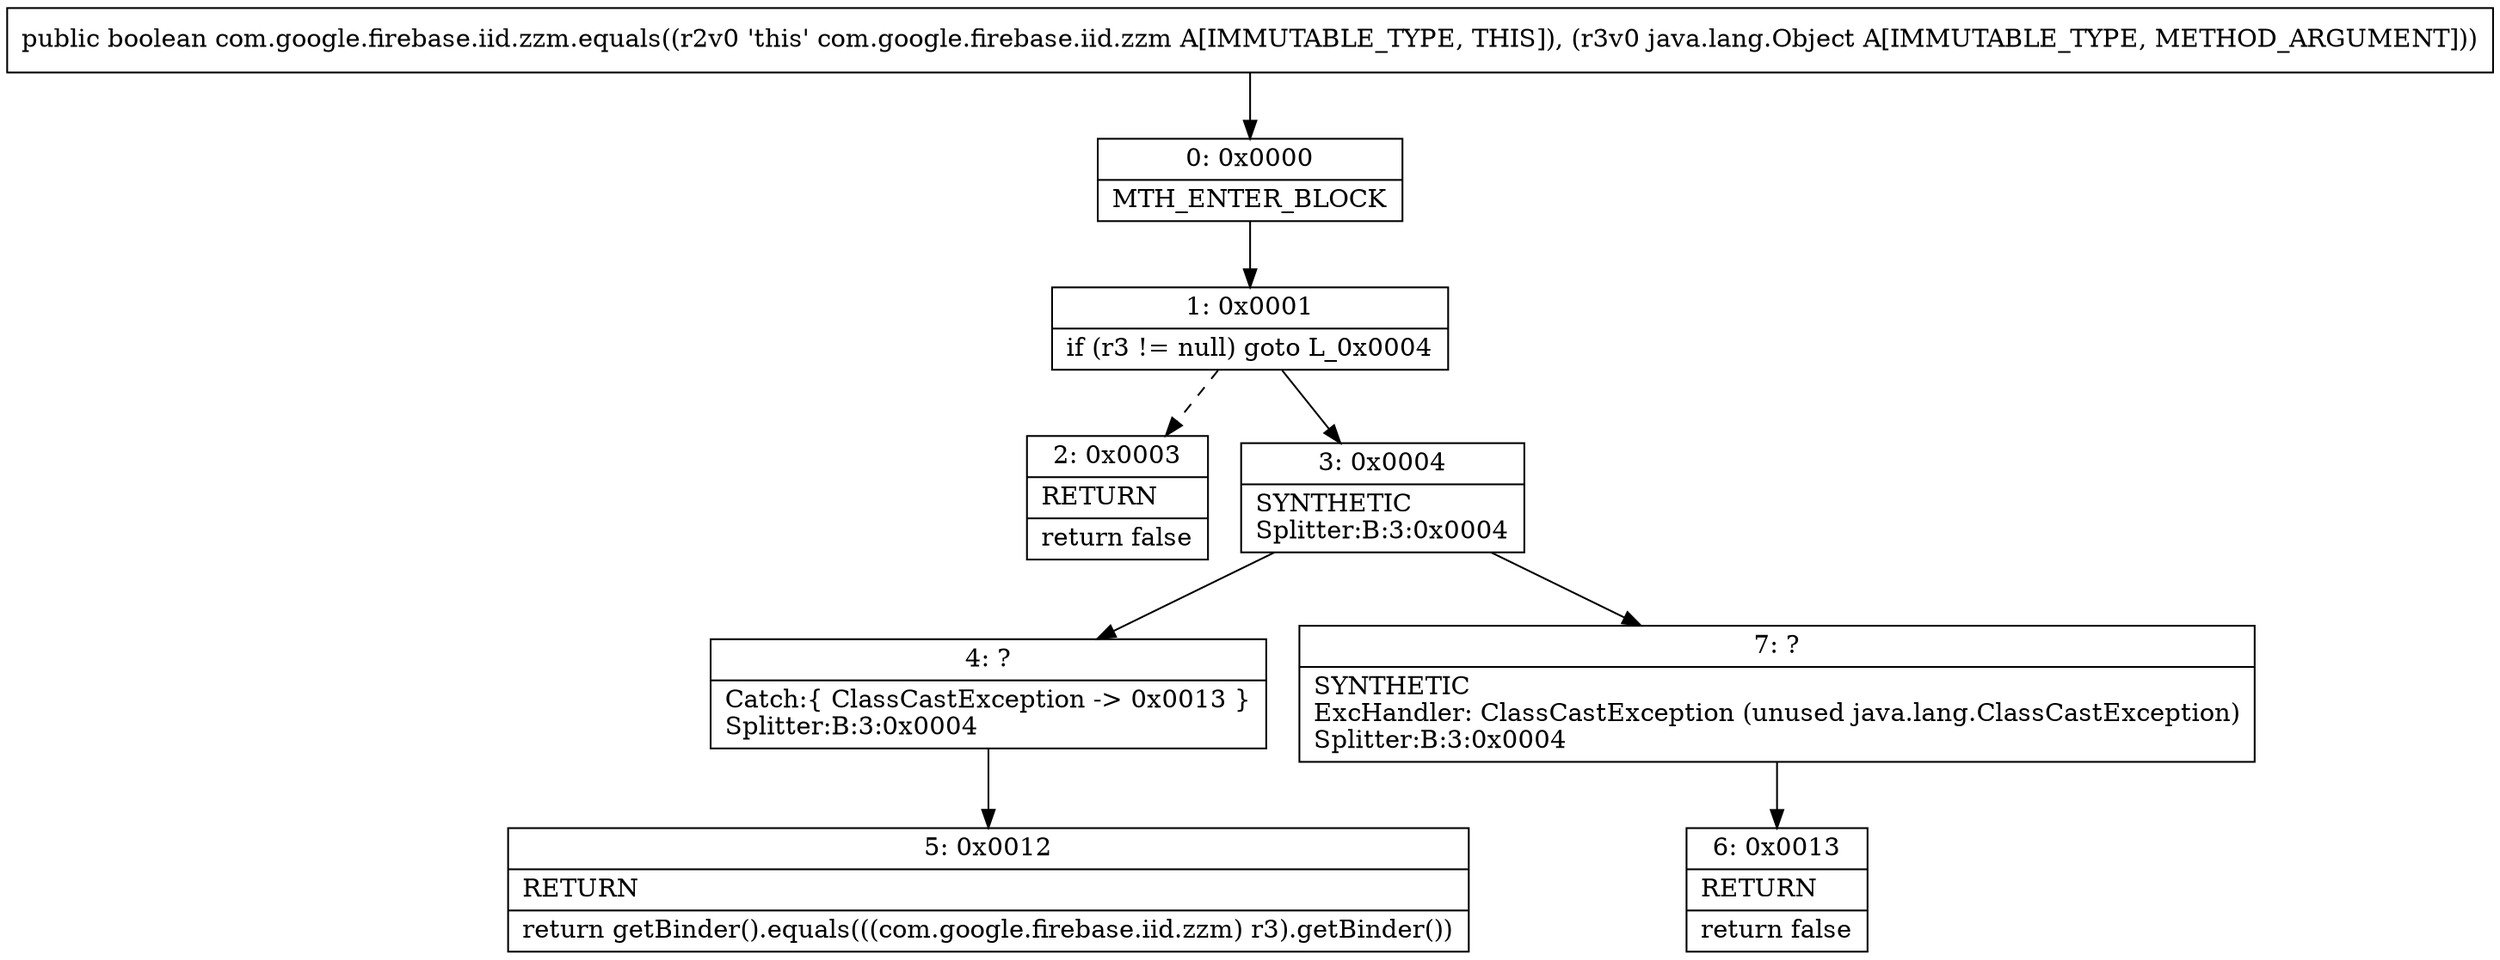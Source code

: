 digraph "CFG forcom.google.firebase.iid.zzm.equals(Ljava\/lang\/Object;)Z" {
Node_0 [shape=record,label="{0\:\ 0x0000|MTH_ENTER_BLOCK\l}"];
Node_1 [shape=record,label="{1\:\ 0x0001|if (r3 != null) goto L_0x0004\l}"];
Node_2 [shape=record,label="{2\:\ 0x0003|RETURN\l|return false\l}"];
Node_3 [shape=record,label="{3\:\ 0x0004|SYNTHETIC\lSplitter:B:3:0x0004\l}"];
Node_4 [shape=record,label="{4\:\ ?|Catch:\{ ClassCastException \-\> 0x0013 \}\lSplitter:B:3:0x0004\l}"];
Node_5 [shape=record,label="{5\:\ 0x0012|RETURN\l|return getBinder().equals(((com.google.firebase.iid.zzm) r3).getBinder())\l}"];
Node_6 [shape=record,label="{6\:\ 0x0013|RETURN\l|return false\l}"];
Node_7 [shape=record,label="{7\:\ ?|SYNTHETIC\lExcHandler: ClassCastException (unused java.lang.ClassCastException)\lSplitter:B:3:0x0004\l}"];
MethodNode[shape=record,label="{public boolean com.google.firebase.iid.zzm.equals((r2v0 'this' com.google.firebase.iid.zzm A[IMMUTABLE_TYPE, THIS]), (r3v0 java.lang.Object A[IMMUTABLE_TYPE, METHOD_ARGUMENT])) }"];
MethodNode -> Node_0;
Node_0 -> Node_1;
Node_1 -> Node_2[style=dashed];
Node_1 -> Node_3;
Node_3 -> Node_4;
Node_3 -> Node_7;
Node_4 -> Node_5;
Node_7 -> Node_6;
}

